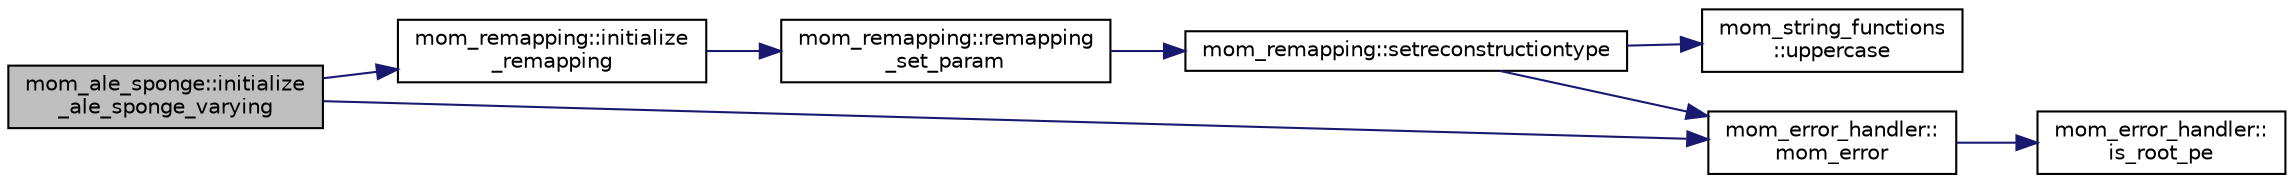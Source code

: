 digraph "mom_ale_sponge::initialize_ale_sponge_varying"
{
 // INTERACTIVE_SVG=YES
 // LATEX_PDF_SIZE
  edge [fontname="Helvetica",fontsize="10",labelfontname="Helvetica",labelfontsize="10"];
  node [fontname="Helvetica",fontsize="10",shape=record];
  rankdir="LR";
  Node1 [label="mom_ale_sponge::initialize\l_ale_sponge_varying",height=0.2,width=0.4,color="black", fillcolor="grey75", style="filled", fontcolor="black",tooltip="This subroutine determines the number of points which are within sponges in this computational domain..."];
  Node1 -> Node2 [color="midnightblue",fontsize="10",style="solid",fontname="Helvetica"];
  Node2 [label="mom_remapping::initialize\l_remapping",height=0.2,width=0.4,color="black", fillcolor="white", style="filled",URL="$namespacemom__remapping.html#a6847e0c44ccb54fb72587677f90d95b6",tooltip="Constructor for remapping control structure."];
  Node2 -> Node3 [color="midnightblue",fontsize="10",style="solid",fontname="Helvetica"];
  Node3 [label="mom_remapping::remapping\l_set_param",height=0.2,width=0.4,color="black", fillcolor="white", style="filled",URL="$namespacemom__remapping.html#a9e811f89c505a4416ea0eec315769801",tooltip="Set parameters within remapping object."];
  Node3 -> Node4 [color="midnightblue",fontsize="10",style="solid",fontname="Helvetica"];
  Node4 [label="mom_remapping::setreconstructiontype",height=0.2,width=0.4,color="black", fillcolor="white", style="filled",URL="$namespacemom__remapping.html#a41a89ac62578250500b7a450d5fdfae7",tooltip="Changes the method of reconstruction Use this routine to parse a string parameter specifying the reco..."];
  Node4 -> Node5 [color="midnightblue",fontsize="10",style="solid",fontname="Helvetica"];
  Node5 [label="mom_error_handler::\lmom_error",height=0.2,width=0.4,color="black", fillcolor="white", style="filled",URL="$namespacemom__error__handler.html#a460cfb79a06c29fc249952c2a3710d67",tooltip="This provides a convenient interface for writing an mpp_error message with run-time filter based on a..."];
  Node5 -> Node6 [color="midnightblue",fontsize="10",style="solid",fontname="Helvetica"];
  Node6 [label="mom_error_handler::\lis_root_pe",height=0.2,width=0.4,color="black", fillcolor="white", style="filled",URL="$namespacemom__error__handler.html#ad5f00a53059c72fe2332d1436c80ca71",tooltip="This returns .true. if the current PE is the root PE."];
  Node4 -> Node7 [color="midnightblue",fontsize="10",style="solid",fontname="Helvetica"];
  Node7 [label="mom_string_functions\l::uppercase",height=0.2,width=0.4,color="black", fillcolor="white", style="filled",URL="$namespacemom__string__functions.html#aca148baf726de2f028b7e7baad3c85d4",tooltip="Return a string in which all uppercase letters have been replaced by their lowercase counterparts."];
  Node1 -> Node5 [color="midnightblue",fontsize="10",style="solid",fontname="Helvetica"];
}
